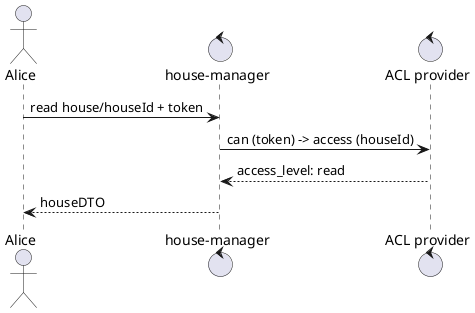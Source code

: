 @startuml
actor Alice
control "house-manager" as house
control "ACL provider" as acl

Alice -> house: read house/houseId + token
house -> acl: can (token) -> access (houseId)
acl --> house: access_level: read
house --> Alice: houseDTO


@enduml
